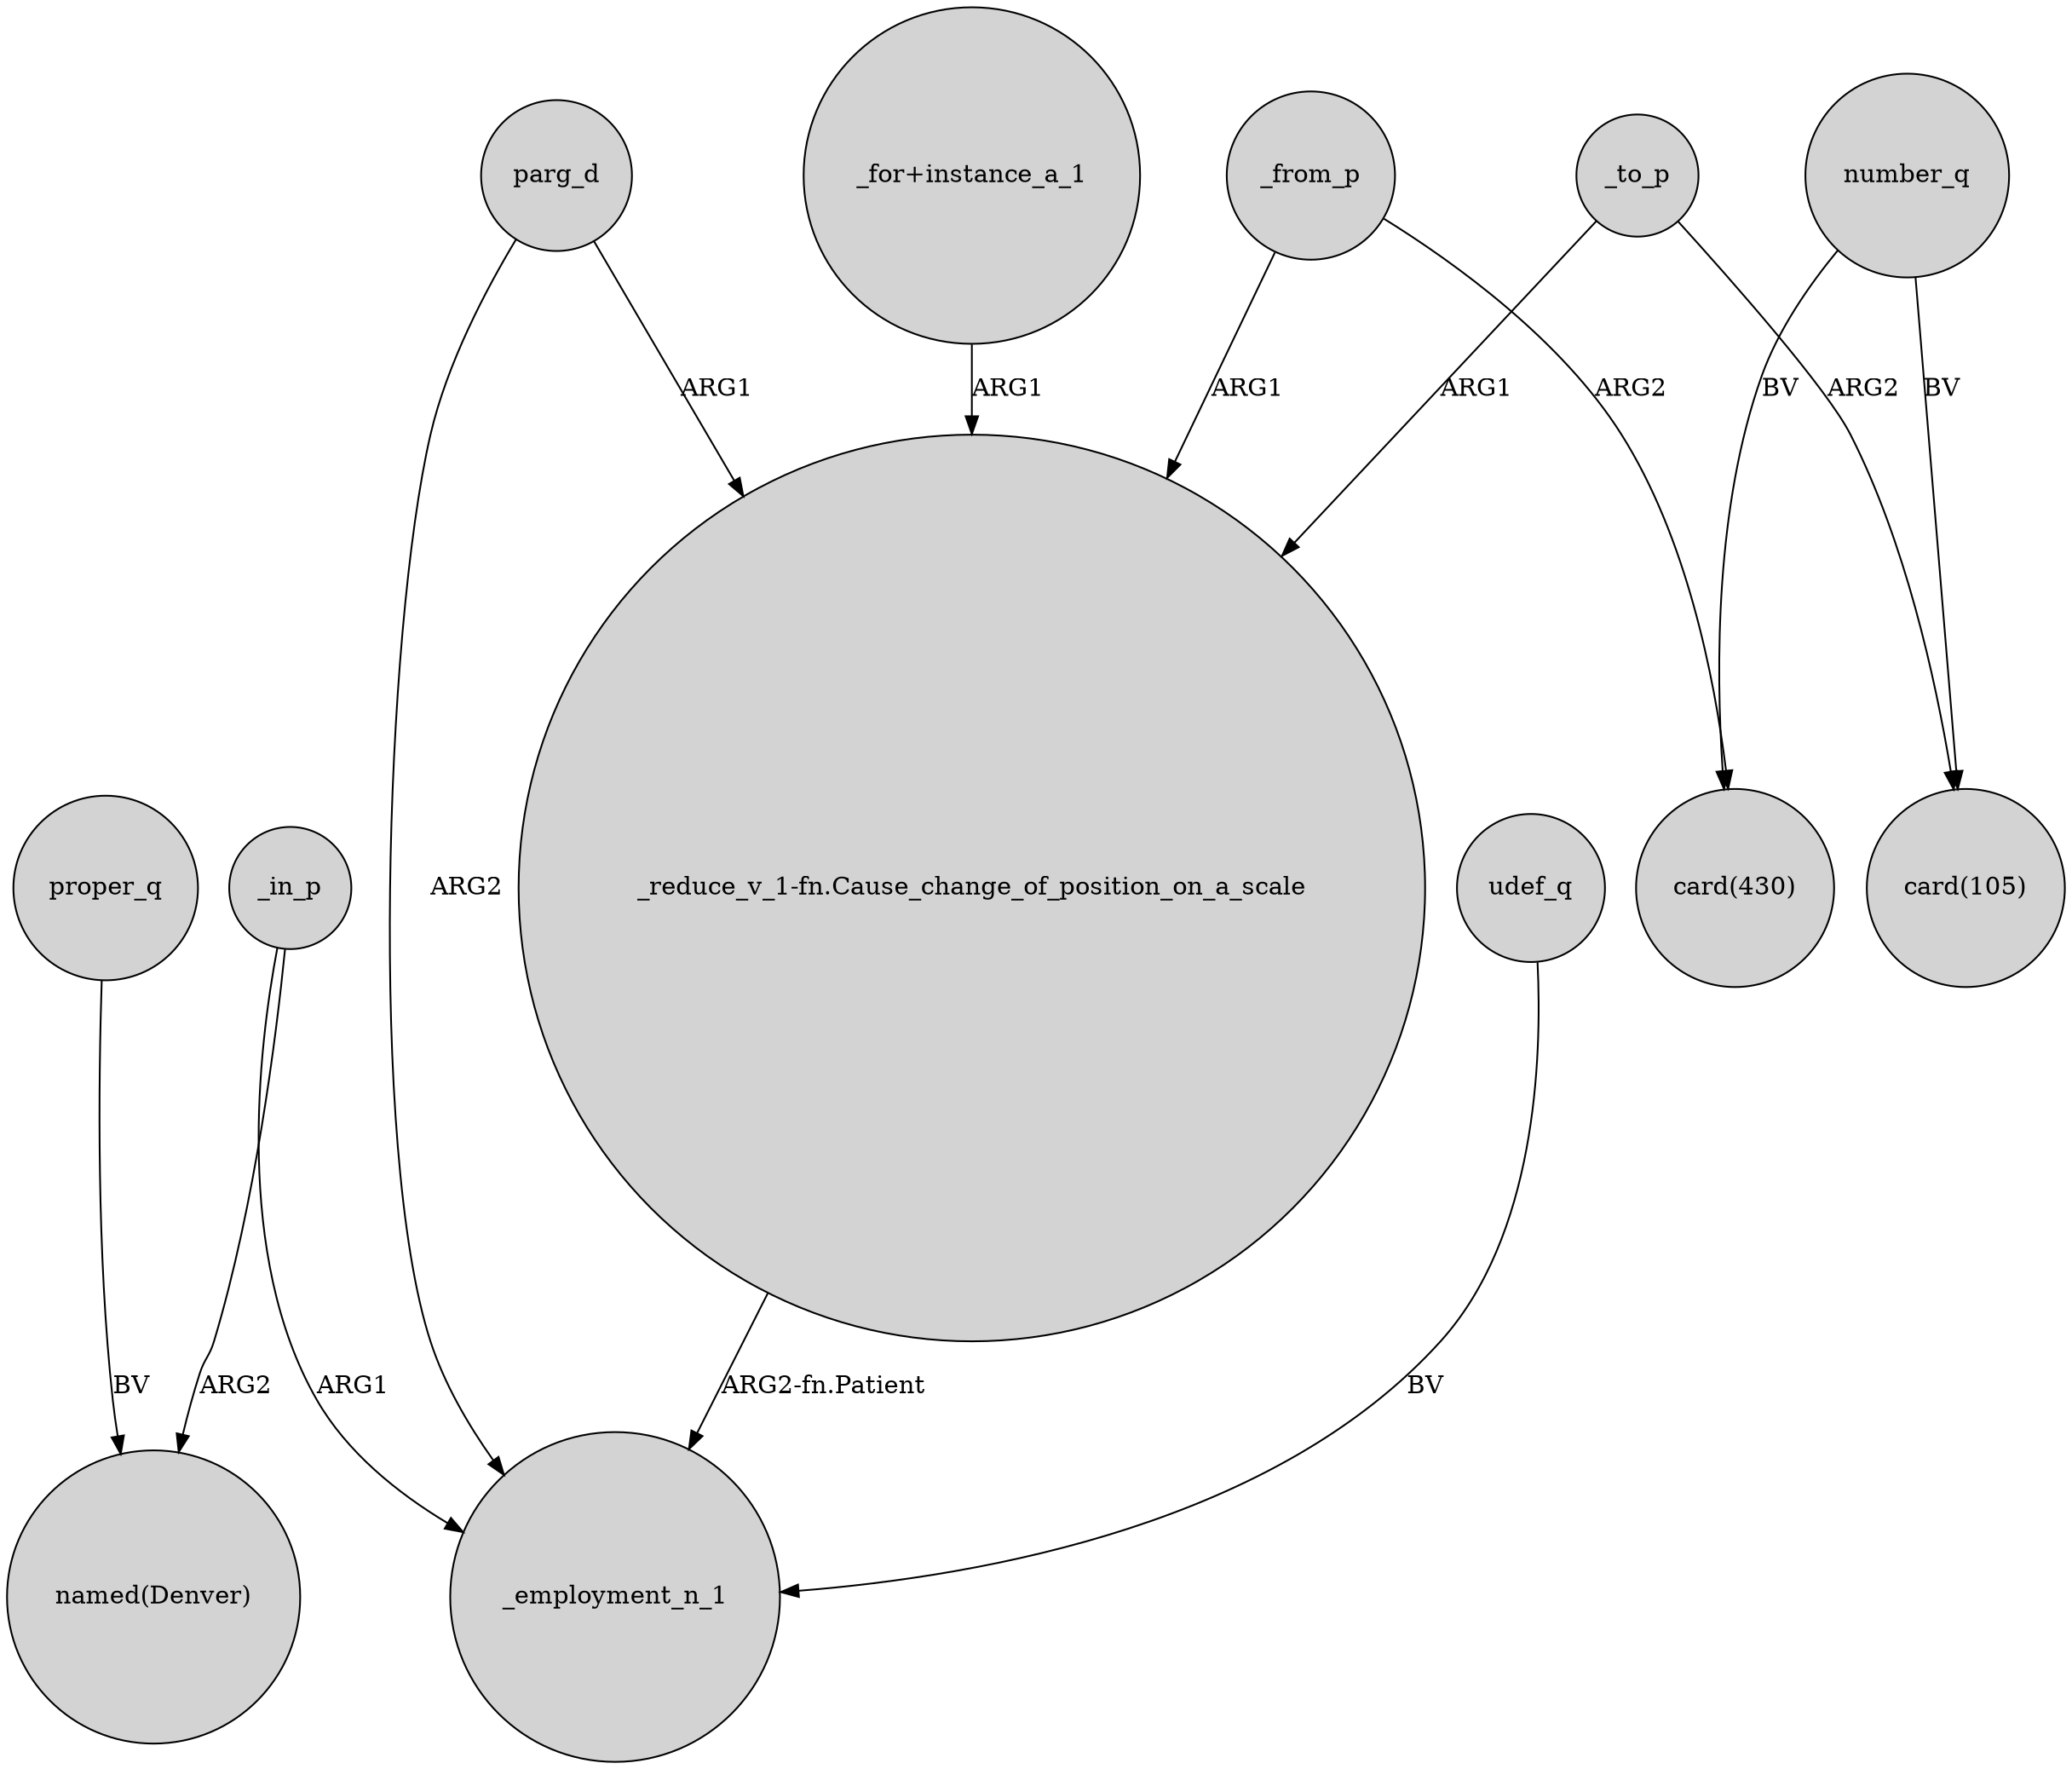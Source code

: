 digraph {
	node [shape=circle style=filled]
	proper_q -> "named(Denver)" [label=BV]
	"_for+instance_a_1" -> "_reduce_v_1-fn.Cause_change_of_position_on_a_scale" [label=ARG1]
	parg_d -> _employment_n_1 [label=ARG2]
	_from_p -> "card(430)" [label=ARG2]
	_in_p -> "named(Denver)" [label=ARG2]
	_in_p -> _employment_n_1 [label=ARG1]
	_from_p -> "_reduce_v_1-fn.Cause_change_of_position_on_a_scale" [label=ARG1]
	udef_q -> _employment_n_1 [label=BV]
	number_q -> "card(430)" [label=BV]
	parg_d -> "_reduce_v_1-fn.Cause_change_of_position_on_a_scale" [label=ARG1]
	number_q -> "card(105)" [label=BV]
	_to_p -> "card(105)" [label=ARG2]
	"_reduce_v_1-fn.Cause_change_of_position_on_a_scale" -> _employment_n_1 [label="ARG2-fn.Patient"]
	_to_p -> "_reduce_v_1-fn.Cause_change_of_position_on_a_scale" [label=ARG1]
}
